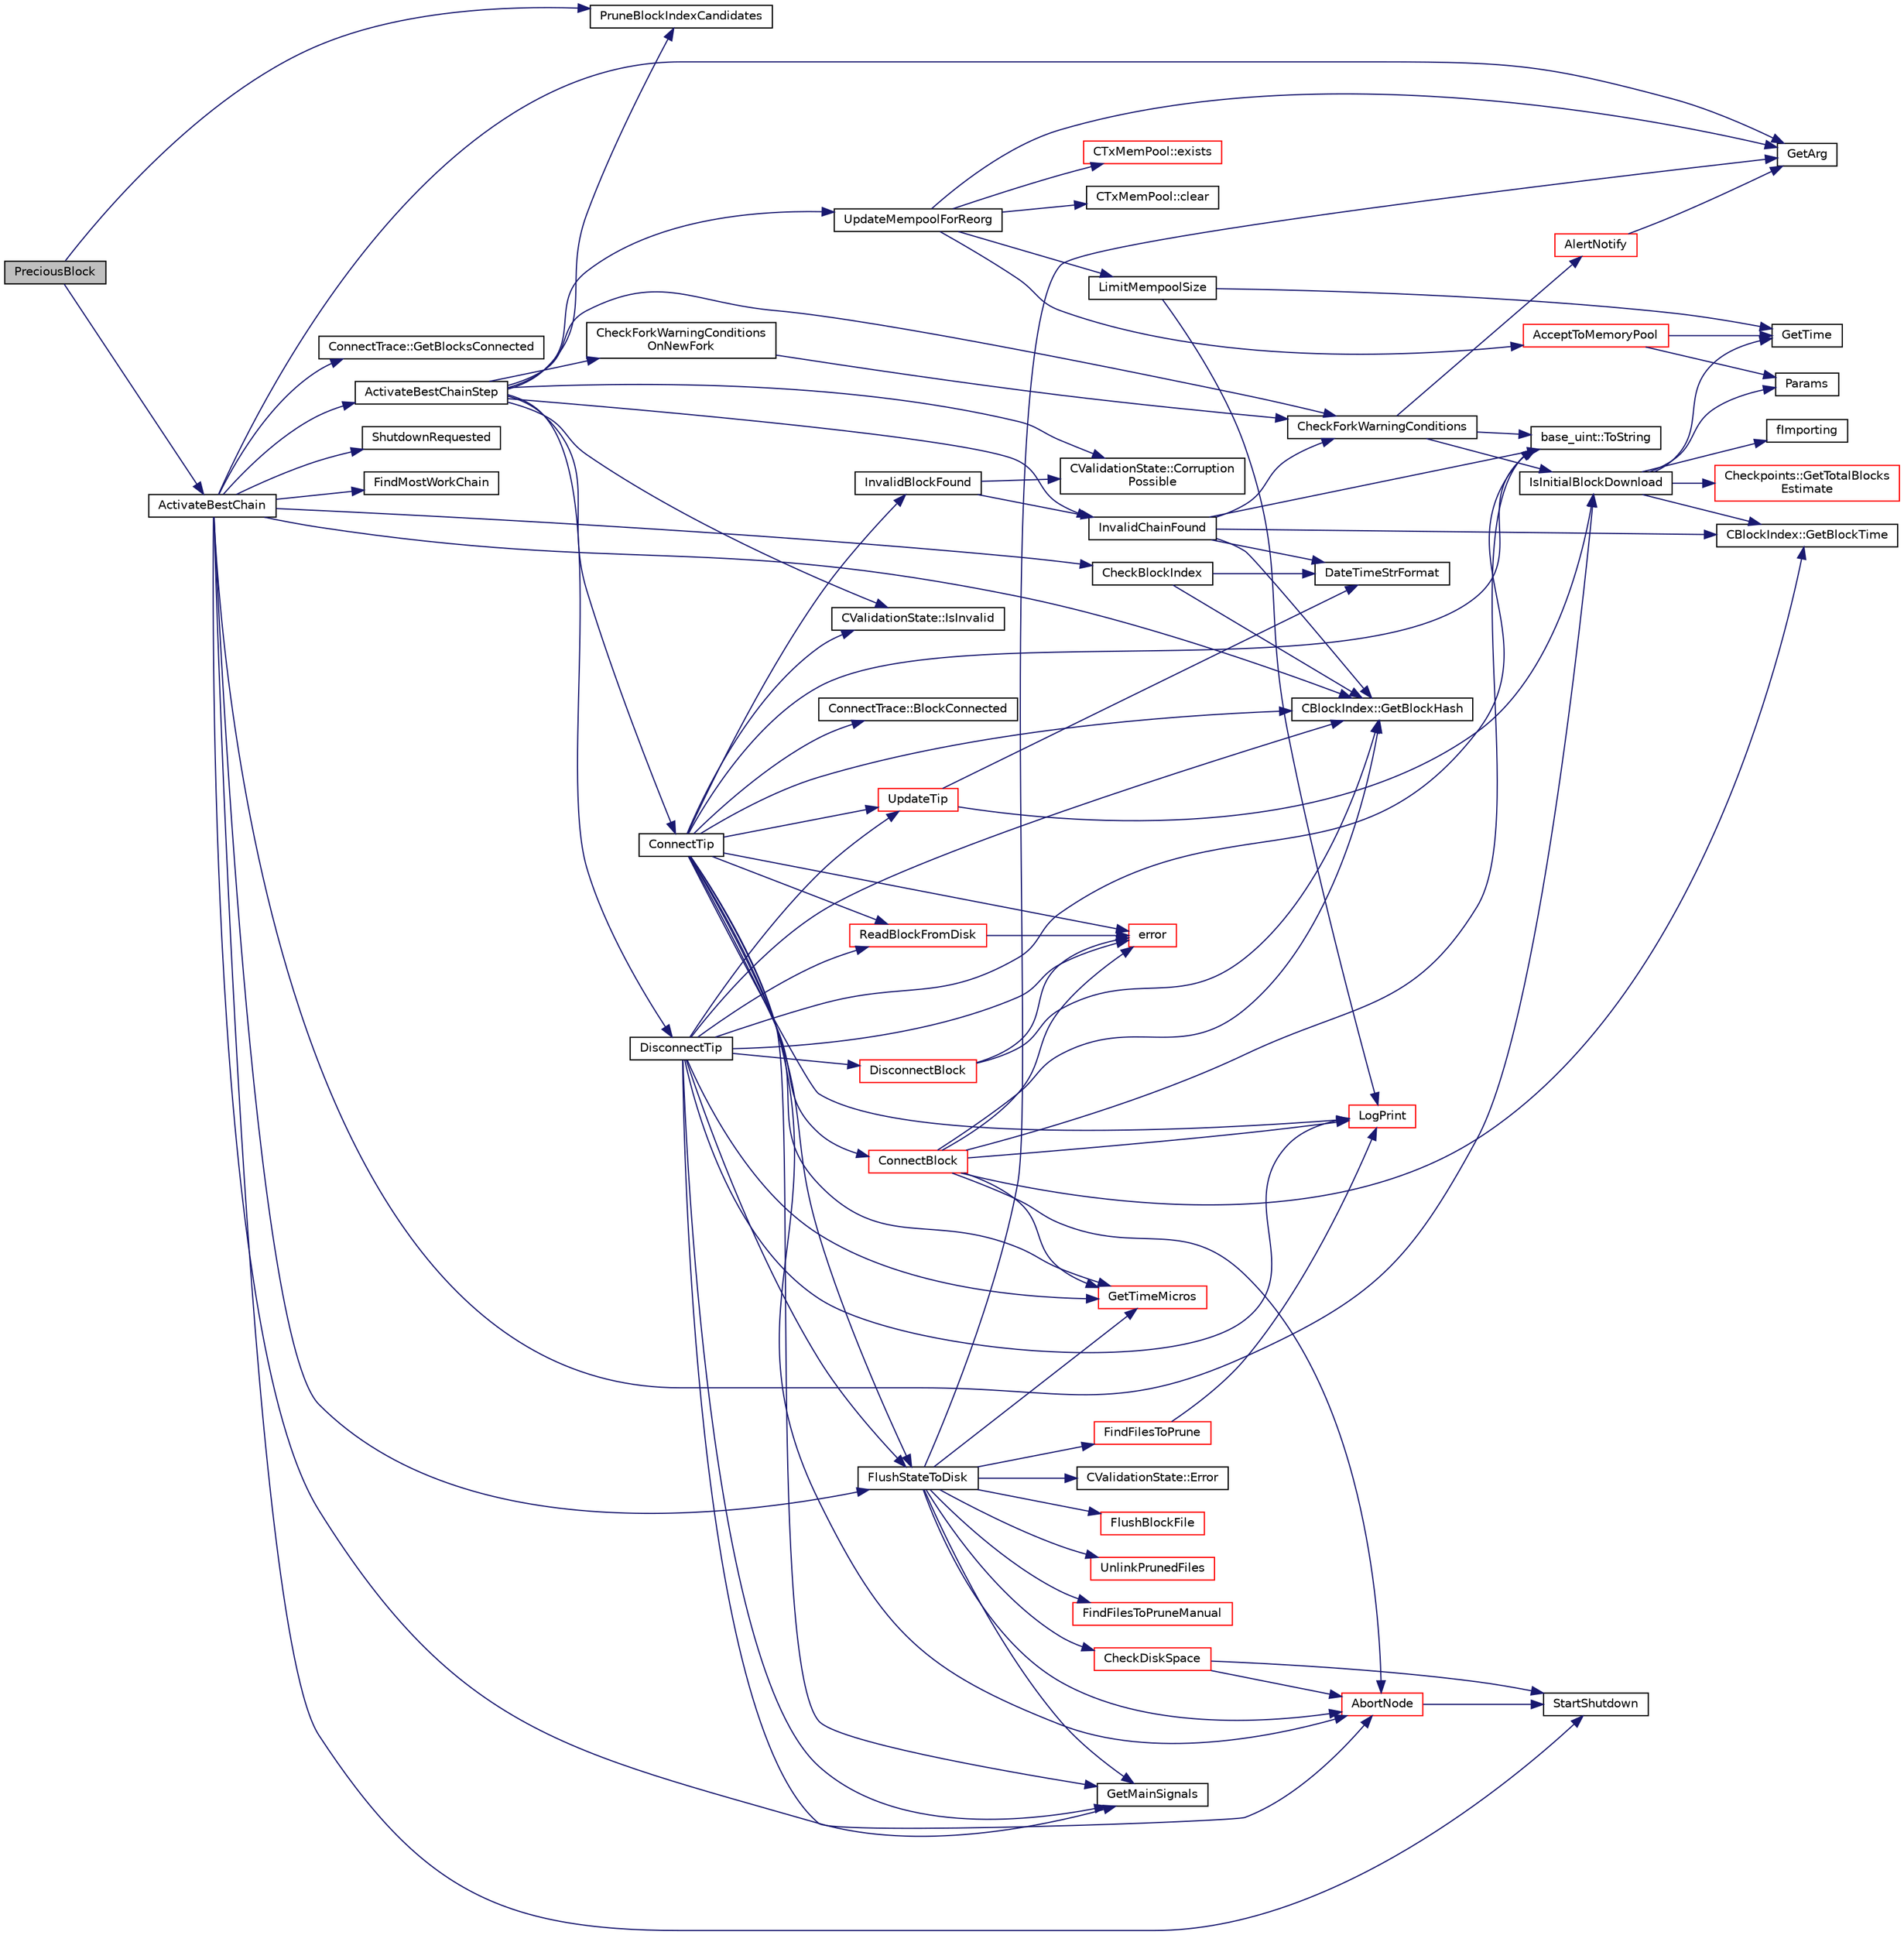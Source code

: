 digraph "PreciousBlock"
{
  edge [fontname="Helvetica",fontsize="10",labelfontname="Helvetica",labelfontsize="10"];
  node [fontname="Helvetica",fontsize="10",shape=record];
  rankdir="LR";
  Node4666 [label="PreciousBlock",height=0.2,width=0.4,color="black", fillcolor="grey75", style="filled", fontcolor="black"];
  Node4666 -> Node4667 [color="midnightblue",fontsize="10",style="solid",fontname="Helvetica"];
  Node4667 [label="PruneBlockIndexCandidates",height=0.2,width=0.4,color="black", fillcolor="white", style="filled",URL="$dd/d7d/validation_8cpp.html#a0d96b40fd4fda216d00ecb9dcab29094",tooltip="Delete all entries in setBlockIndexCandidates that are worse than the current tip. "];
  Node4666 -> Node4668 [color="midnightblue",fontsize="10",style="solid",fontname="Helvetica"];
  Node4668 [label="ActivateBestChain",height=0.2,width=0.4,color="black", fillcolor="white", style="filled",URL="$dd/d7d/validation_8cpp.html#a8cfbc84b7aa211f3368d4d3813be276c",tooltip="Make the best chain active, in multiple steps. "];
  Node4668 -> Node4669 [color="midnightblue",fontsize="10",style="solid",fontname="Helvetica"];
  Node4669 [label="GetArg",height=0.2,width=0.4,color="black", fillcolor="white", style="filled",URL="$df/d2d/util_8cpp.html#a24f685720bf40370e5bd2a192ad50cd8",tooltip="Return string argument or default value. "];
  Node4668 -> Node4670 [color="midnightblue",fontsize="10",style="solid",fontname="Helvetica"];
  Node4670 [label="ShutdownRequested",height=0.2,width=0.4,color="black", fillcolor="white", style="filled",URL="$d0/dc9/init_8cpp.html#a6f201ca9fe6b594f1985c12b4482ea5a"];
  Node4668 -> Node4671 [color="midnightblue",fontsize="10",style="solid",fontname="Helvetica"];
  Node4671 [label="FindMostWorkChain",height=0.2,width=0.4,color="black", fillcolor="white", style="filled",URL="$dd/d7d/validation_8cpp.html#a2df93b375e469ffff381a97a30719072",tooltip="Return the tip of the chain with the most work in it, that isn&#39;t known to be invalid (it&#39;s however fa..."];
  Node4668 -> Node4672 [color="midnightblue",fontsize="10",style="solid",fontname="Helvetica"];
  Node4672 [label="ActivateBestChainStep",height=0.2,width=0.4,color="black", fillcolor="white", style="filled",URL="$dd/d7d/validation_8cpp.html#a4e2b817360d39dc766271f51fc146c96",tooltip="Try to make some progress towards making pindexMostWork the active block. "];
  Node4672 -> Node4673 [color="midnightblue",fontsize="10",style="solid",fontname="Helvetica"];
  Node4673 [label="DisconnectTip",height=0.2,width=0.4,color="black", fillcolor="white", style="filled",URL="$dd/d7d/validation_8cpp.html#af22a75696068786d303019f31f29eb9e",tooltip="Disconnect chainActive&#39;s tip. "];
  Node4673 -> Node4674 [color="midnightblue",fontsize="10",style="solid",fontname="Helvetica"];
  Node4674 [label="ReadBlockFromDisk",height=0.2,width=0.4,color="red", fillcolor="white", style="filled",URL="$dd/d7d/validation_8cpp.html#a578c1df234b05798180f0235d469a5ba",tooltip="Functions for disk access for blocks. "];
  Node4674 -> Node4684 [color="midnightblue",fontsize="10",style="solid",fontname="Helvetica"];
  Node4684 [label="error",height=0.2,width=0.4,color="red", fillcolor="white", style="filled",URL="$d8/d3c/util_8h.html#af8985880cf4ef26df0a5aa2ffcb76662"];
  Node4673 -> Node4694 [color="midnightblue",fontsize="10",style="solid",fontname="Helvetica"];
  Node4694 [label="AbortNode",height=0.2,width=0.4,color="red", fillcolor="white", style="filled",URL="$df/d0a/main_8cpp.html#a183c4f45aed59599d1875a80d0cf58ca",tooltip="Abort with a message. "];
  Node4694 -> Node4696 [color="midnightblue",fontsize="10",style="solid",fontname="Helvetica"];
  Node4696 [label="StartShutdown",height=0.2,width=0.4,color="black", fillcolor="white", style="filled",URL="$d0/dc9/init_8cpp.html#ac7140c7327b1e6a8d46470b1cd0e8e1b"];
  Node4673 -> Node4697 [color="midnightblue",fontsize="10",style="solid",fontname="Helvetica"];
  Node4697 [label="GetTimeMicros",height=0.2,width=0.4,color="red", fillcolor="white", style="filled",URL="$d8/d3c/util_8h.html#a0c5a06b50cd805b1923552114494c029"];
  Node4673 -> Node4699 [color="midnightblue",fontsize="10",style="solid",fontname="Helvetica"];
  Node4699 [label="DisconnectBlock",height=0.2,width=0.4,color="red", fillcolor="white", style="filled",URL="$dd/d7d/validation_8cpp.html#a9ae73cb80e18eba566a76c8f7ceb887c",tooltip="Undo the effects of this block (with given index) on the UTXO set represented by coins. "];
  Node4699 -> Node4700 [color="midnightblue",fontsize="10",style="solid",fontname="Helvetica"];
  Node4700 [label="CBlockIndex::GetBlockHash",height=0.2,width=0.4,color="black", fillcolor="white", style="filled",URL="$d3/dbd/class_c_block_index.html#a98490a2788c65cdd6ae9002b004dd74c"];
  Node4699 -> Node4684 [color="midnightblue",fontsize="10",style="solid",fontname="Helvetica"];
  Node4673 -> Node4684 [color="midnightblue",fontsize="10",style="solid",fontname="Helvetica"];
  Node4673 -> Node4700 [color="midnightblue",fontsize="10",style="solid",fontname="Helvetica"];
  Node4673 -> Node4705 [color="midnightblue",fontsize="10",style="solid",fontname="Helvetica"];
  Node4705 [label="base_uint::ToString",height=0.2,width=0.4,color="black", fillcolor="white", style="filled",URL="$da/df7/classbase__uint.html#acccba4d9d51a0c36261718ca0cbb293b"];
  Node4673 -> Node4706 [color="midnightblue",fontsize="10",style="solid",fontname="Helvetica"];
  Node4706 [label="LogPrint",height=0.2,width=0.4,color="red", fillcolor="white", style="filled",URL="$d8/d3c/util_8h.html#aab1f837a2366f424bdc996fdf6352171"];
  Node4673 -> Node4708 [color="midnightblue",fontsize="10",style="solid",fontname="Helvetica"];
  Node4708 [label="FlushStateToDisk",height=0.2,width=0.4,color="black", fillcolor="white", style="filled",URL="$dd/d7d/validation_8cpp.html#a788f3aaee688481378aa35a0e776718a",tooltip="Update the on-disk chain state. "];
  Node4708 -> Node4709 [color="midnightblue",fontsize="10",style="solid",fontname="Helvetica"];
  Node4709 [label="FindFilesToPruneManual",height=0.2,width=0.4,color="red", fillcolor="white", style="filled",URL="$dd/d7d/validation_8cpp.html#a7b3cf36109d96522d4aabe9449e42a3a"];
  Node4708 -> Node4711 [color="midnightblue",fontsize="10",style="solid",fontname="Helvetica"];
  Node4711 [label="FindFilesToPrune",height=0.2,width=0.4,color="red", fillcolor="white", style="filled",URL="$dd/d7d/validation_8cpp.html#a1cdff462f05b3641a87b34498673bdee",tooltip="Prune block and undo files (blk???.dat and undo???.dat) so that the disk space used is less than a us..."];
  Node4711 -> Node4706 [color="midnightblue",fontsize="10",style="solid",fontname="Helvetica"];
  Node4708 -> Node4697 [color="midnightblue",fontsize="10",style="solid",fontname="Helvetica"];
  Node4708 -> Node4669 [color="midnightblue",fontsize="10",style="solid",fontname="Helvetica"];
  Node4708 -> Node4713 [color="midnightblue",fontsize="10",style="solid",fontname="Helvetica"];
  Node4713 [label="CheckDiskSpace",height=0.2,width=0.4,color="red", fillcolor="white", style="filled",URL="$dd/d7d/validation_8cpp.html#a7d4a97e049394047743b48c0cd0f0791",tooltip="Check whether enough disk space is available for an incoming block. "];
  Node4713 -> Node4696 [color="midnightblue",fontsize="10",style="solid",fontname="Helvetica"];
  Node4713 -> Node4694 [color="midnightblue",fontsize="10",style="solid",fontname="Helvetica"];
  Node4708 -> Node4714 [color="midnightblue",fontsize="10",style="solid",fontname="Helvetica"];
  Node4714 [label="CValidationState::Error",height=0.2,width=0.4,color="black", fillcolor="white", style="filled",URL="$d5/df6/class_c_validation_state.html#abf67ad56f62df5679d47c289684c554c"];
  Node4708 -> Node4715 [color="midnightblue",fontsize="10",style="solid",fontname="Helvetica"];
  Node4715 [label="FlushBlockFile",height=0.2,width=0.4,color="red", fillcolor="white", style="filled",URL="$dd/d7d/validation_8cpp.html#a60aaca97e87f41ccf0f794d1ff252bff"];
  Node4708 -> Node4694 [color="midnightblue",fontsize="10",style="solid",fontname="Helvetica"];
  Node4708 -> Node4720 [color="midnightblue",fontsize="10",style="solid",fontname="Helvetica"];
  Node4720 [label="UnlinkPrunedFiles",height=0.2,width=0.4,color="red", fillcolor="white", style="filled",URL="$dd/d7d/validation_8cpp.html#aeec5391c3d81044fb887645b81803b4b",tooltip="Actually unlink the specified files. "];
  Node4708 -> Node4721 [color="midnightblue",fontsize="10",style="solid",fontname="Helvetica"];
  Node4721 [label="GetMainSignals",height=0.2,width=0.4,color="black", fillcolor="white", style="filled",URL="$d1/dd6/validationinterface_8cpp.html#a0aaad62c8654cb1868295e0682b05866"];
  Node4673 -> Node4722 [color="midnightblue",fontsize="10",style="solid",fontname="Helvetica"];
  Node4722 [label="UpdateTip",height=0.2,width=0.4,color="red", fillcolor="white", style="filled",URL="$dd/d7d/validation_8cpp.html#a58ea59a717507dc67e9e2502d3a5a2b9",tooltip="Update chainActive and related internal data structures. "];
  Node4722 -> Node4724 [color="midnightblue",fontsize="10",style="solid",fontname="Helvetica"];
  Node4724 [label="IsInitialBlockDownload",height=0.2,width=0.4,color="black", fillcolor="white", style="filled",URL="$dd/d7d/validation_8cpp.html#a5edcd96316574fd4a7f3ae0922a5cfd6",tooltip="Check whether we are doing an initial block download (synchronizing from disk or network) ..."];
  Node4724 -> Node4725 [color="midnightblue",fontsize="10",style="solid",fontname="Helvetica"];
  Node4725 [label="Checkpoints::GetTotalBlocks\lEstimate",height=0.2,width=0.4,color="red", fillcolor="white", style="filled",URL="$d5/d46/namespace_checkpoints.html#ac4dc0a0ba00009be52fee3eef694c2c0"];
  Node4724 -> Node4688 [color="midnightblue",fontsize="10",style="solid",fontname="Helvetica"];
  Node4688 [label="GetTime",height=0.2,width=0.4,color="black", fillcolor="white", style="filled",URL="$df/d2d/util_8cpp.html#a46fac5fba8ba905b5f9acb364f5d8c6f"];
  Node4724 -> Node4728 [color="midnightblue",fontsize="10",style="solid",fontname="Helvetica"];
  Node4728 [label="CBlockIndex::GetBlockTime",height=0.2,width=0.4,color="black", fillcolor="white", style="filled",URL="$d3/dbd/class_c_block_index.html#a9fe0d4463c07c466f66252e8eec25f5c"];
  Node4724 -> Node4679 [color="midnightblue",fontsize="10",style="solid",fontname="Helvetica"];
  Node4679 [label="Params",height=0.2,width=0.4,color="black", fillcolor="white", style="filled",URL="$df/dbf/chainparams_8cpp.html#ace5c5b706d71a324a417dd2db394fd4a",tooltip="Return the currently selected parameters. "];
  Node4724 -> Node4729 [color="midnightblue",fontsize="10",style="solid",fontname="Helvetica"];
  Node4729 [label="fImporting",height=0.2,width=0.4,color="black", fillcolor="white", style="filled",URL="$dd/d7d/validation_8cpp.html#a30436c6f8e34f6f70217dafd009f1815"];
  Node4722 -> Node4687 [color="midnightblue",fontsize="10",style="solid",fontname="Helvetica"];
  Node4687 [label="DateTimeStrFormat",height=0.2,width=0.4,color="black", fillcolor="white", style="filled",URL="$df/d2d/util_8cpp.html#a749bc6776c8ec72d7c5e4dea56aee415"];
  Node4673 -> Node4721 [color="midnightblue",fontsize="10",style="solid",fontname="Helvetica"];
  Node4672 -> Node4737 [color="midnightblue",fontsize="10",style="solid",fontname="Helvetica"];
  Node4737 [label="UpdateMempoolForReorg",height=0.2,width=0.4,color="black", fillcolor="white", style="filled",URL="$dd/d7d/validation_8cpp.html#aaa1204b724d7b62f09ef22df4c6a592d"];
  Node4737 -> Node4738 [color="midnightblue",fontsize="10",style="solid",fontname="Helvetica"];
  Node4738 [label="AcceptToMemoryPool",height=0.2,width=0.4,color="red", fillcolor="white", style="filled",URL="$dd/d7d/validation_8cpp.html#a7ec76993508bbfdca2d2cb4e9840bf0d",tooltip="(try to) add transaction to memory pool plTxnReplaced will be appended to with all transactions repla..."];
  Node4738 -> Node4679 [color="midnightblue",fontsize="10",style="solid",fontname="Helvetica"];
  Node4738 -> Node4688 [color="midnightblue",fontsize="10",style="solid",fontname="Helvetica"];
  Node4737 -> Node4766 [color="midnightblue",fontsize="10",style="solid",fontname="Helvetica"];
  Node4766 [label="CTxMemPool::exists",height=0.2,width=0.4,color="red", fillcolor="white", style="filled",URL="$db/d98/class_c_tx_mem_pool.html#a8b7a13b5289ab839d4460f41a7da9789"];
  Node4737 -> Node4891 [color="midnightblue",fontsize="10",style="solid",fontname="Helvetica"];
  Node4891 [label="CTxMemPool::clear",height=0.2,width=0.4,color="black", fillcolor="white", style="filled",URL="$db/d98/class_c_tx_mem_pool.html#a6dba6bce4139392751321438a29b6b09"];
  Node4737 -> Node4890 [color="midnightblue",fontsize="10",style="solid",fontname="Helvetica"];
  Node4890 [label="LimitMempoolSize",height=0.2,width=0.4,color="black", fillcolor="white", style="filled",URL="$dd/d7d/validation_8cpp.html#a7e7f42c8ba171f4661a9cfa9f4b37fba"];
  Node4890 -> Node4688 [color="midnightblue",fontsize="10",style="solid",fontname="Helvetica"];
  Node4890 -> Node4706 [color="midnightblue",fontsize="10",style="solid",fontname="Helvetica"];
  Node4737 -> Node4669 [color="midnightblue",fontsize="10",style="solid",fontname="Helvetica"];
  Node4672 -> Node4892 [color="midnightblue",fontsize="10",style="solid",fontname="Helvetica"];
  Node4892 [label="ConnectTip",height=0.2,width=0.4,color="black", fillcolor="white", style="filled",URL="$dd/d7d/validation_8cpp.html#a6aed3630ddc1f0822daf257250d4799a",tooltip="Connect a new block to chainActive. "];
  Node4892 -> Node4697 [color="midnightblue",fontsize="10",style="solid",fontname="Helvetica"];
  Node4892 -> Node4674 [color="midnightblue",fontsize="10",style="solid",fontname="Helvetica"];
  Node4892 -> Node4694 [color="midnightblue",fontsize="10",style="solid",fontname="Helvetica"];
  Node4892 -> Node4706 [color="midnightblue",fontsize="10",style="solid",fontname="Helvetica"];
  Node4892 -> Node4872 [color="midnightblue",fontsize="10",style="solid",fontname="Helvetica"];
  Node4872 [label="ConnectBlock",height=0.2,width=0.4,color="red", fillcolor="white", style="filled",URL="$dd/d7d/validation_8cpp.html#afafbb35ee38b98e832fcb8b159942055",tooltip="Apply the effects of this block (with given index) on the UTXO set represented by coins..."];
  Node4872 -> Node4697 [color="midnightblue",fontsize="10",style="solid",fontname="Helvetica"];
  Node4872 -> Node4684 [color="midnightblue",fontsize="10",style="solid",fontname="Helvetica"];
  Node4872 -> Node4700 [color="midnightblue",fontsize="10",style="solid",fontname="Helvetica"];
  Node4872 -> Node4706 [color="midnightblue",fontsize="10",style="solid",fontname="Helvetica"];
  Node4872 -> Node4728 [color="midnightblue",fontsize="10",style="solid",fontname="Helvetica"];
  Node4872 -> Node4705 [color="midnightblue",fontsize="10",style="solid",fontname="Helvetica"];
  Node4872 -> Node4694 [color="midnightblue",fontsize="10",style="solid",fontname="Helvetica"];
  Node4892 -> Node4721 [color="midnightblue",fontsize="10",style="solid",fontname="Helvetica"];
  Node4892 -> Node4893 [color="midnightblue",fontsize="10",style="solid",fontname="Helvetica"];
  Node4893 [label="CValidationState::IsInvalid",height=0.2,width=0.4,color="black", fillcolor="white", style="filled",URL="$d5/df6/class_c_validation_state.html#ace1d536f4003d3a6689fccd0f496c977"];
  Node4892 -> Node4894 [color="midnightblue",fontsize="10",style="solid",fontname="Helvetica"];
  Node4894 [label="InvalidBlockFound",height=0.2,width=0.4,color="black", fillcolor="white", style="filled",URL="$dd/d7d/validation_8cpp.html#a14223fec767a6dcd89d03fc8aec056f4"];
  Node4894 -> Node4895 [color="midnightblue",fontsize="10",style="solid",fontname="Helvetica"];
  Node4895 [label="CValidationState::Corruption\lPossible",height=0.2,width=0.4,color="black", fillcolor="white", style="filled",URL="$d5/df6/class_c_validation_state.html#add2b2dc505a8527fda32295b65bb636b"];
  Node4894 -> Node4896 [color="midnightblue",fontsize="10",style="solid",fontname="Helvetica"];
  Node4896 [label="InvalidChainFound",height=0.2,width=0.4,color="black", fillcolor="white", style="filled",URL="$dd/d7d/validation_8cpp.html#a13e27b2736226dd1e1cb3918eeb58153"];
  Node4896 -> Node4700 [color="midnightblue",fontsize="10",style="solid",fontname="Helvetica"];
  Node4896 -> Node4705 [color="midnightblue",fontsize="10",style="solid",fontname="Helvetica"];
  Node4896 -> Node4687 [color="midnightblue",fontsize="10",style="solid",fontname="Helvetica"];
  Node4896 -> Node4728 [color="midnightblue",fontsize="10",style="solid",fontname="Helvetica"];
  Node4896 -> Node4897 [color="midnightblue",fontsize="10",style="solid",fontname="Helvetica"];
  Node4897 [label="CheckForkWarningConditions",height=0.2,width=0.4,color="black", fillcolor="white", style="filled",URL="$dd/d7d/validation_8cpp.html#acb209b9d0e17f884e1fe6c8ee14ebc79"];
  Node4897 -> Node4724 [color="midnightblue",fontsize="10",style="solid",fontname="Helvetica"];
  Node4897 -> Node4705 [color="midnightblue",fontsize="10",style="solid",fontname="Helvetica"];
  Node4897 -> Node4731 [color="midnightblue",fontsize="10",style="solid",fontname="Helvetica"];
  Node4731 [label="AlertNotify",height=0.2,width=0.4,color="red", fillcolor="white", style="filled",URL="$dd/d7d/validation_8cpp.html#a2d6ce6d55bb4a2aceef2131aef536548"];
  Node4731 -> Node4669 [color="midnightblue",fontsize="10",style="solid",fontname="Helvetica"];
  Node4892 -> Node4684 [color="midnightblue",fontsize="10",style="solid",fontname="Helvetica"];
  Node4892 -> Node4700 [color="midnightblue",fontsize="10",style="solid",fontname="Helvetica"];
  Node4892 -> Node4705 [color="midnightblue",fontsize="10",style="solid",fontname="Helvetica"];
  Node4892 -> Node4708 [color="midnightblue",fontsize="10",style="solid",fontname="Helvetica"];
  Node4892 -> Node4722 [color="midnightblue",fontsize="10",style="solid",fontname="Helvetica"];
  Node4892 -> Node4898 [color="midnightblue",fontsize="10",style="solid",fontname="Helvetica"];
  Node4898 [label="ConnectTrace::BlockConnected",height=0.2,width=0.4,color="black", fillcolor="white", style="filled",URL="$db/d05/class_connect_trace.html#aff5e6f4d7968149163fab63d25e04e5b"];
  Node4672 -> Node4893 [color="midnightblue",fontsize="10",style="solid",fontname="Helvetica"];
  Node4672 -> Node4895 [color="midnightblue",fontsize="10",style="solid",fontname="Helvetica"];
  Node4672 -> Node4896 [color="midnightblue",fontsize="10",style="solid",fontname="Helvetica"];
  Node4672 -> Node4667 [color="midnightblue",fontsize="10",style="solid",fontname="Helvetica"];
  Node4672 -> Node4899 [color="midnightblue",fontsize="10",style="solid",fontname="Helvetica"];
  Node4899 [label="CheckForkWarningConditions\lOnNewFork",height=0.2,width=0.4,color="black", fillcolor="white", style="filled",URL="$dd/d7d/validation_8cpp.html#ae93c8ad45e2ef9438abff483ce5beb23"];
  Node4899 -> Node4897 [color="midnightblue",fontsize="10",style="solid",fontname="Helvetica"];
  Node4672 -> Node4897 [color="midnightblue",fontsize="10",style="solid",fontname="Helvetica"];
  Node4668 -> Node4700 [color="midnightblue",fontsize="10",style="solid",fontname="Helvetica"];
  Node4668 -> Node4724 [color="midnightblue",fontsize="10",style="solid",fontname="Helvetica"];
  Node4668 -> Node4900 [color="midnightblue",fontsize="10",style="solid",fontname="Helvetica"];
  Node4900 [label="ConnectTrace::GetBlocksConnected",height=0.2,width=0.4,color="black", fillcolor="white", style="filled",URL="$db/d05/class_connect_trace.html#afe437ec2f5bfc1c98af1ec52b3849aec"];
  Node4668 -> Node4721 [color="midnightblue",fontsize="10",style="solid",fontname="Helvetica"];
  Node4668 -> Node4696 [color="midnightblue",fontsize="10",style="solid",fontname="Helvetica"];
  Node4668 -> Node4883 [color="midnightblue",fontsize="10",style="solid",fontname="Helvetica"];
  Node4883 [label="CheckBlockIndex",height=0.2,width=0.4,color="black", fillcolor="white", style="filled",URL="$dd/d7d/validation_8cpp.html#a2f4243729dc8ec324a1088f256bdc506"];
  Node4883 -> Node4700 [color="midnightblue",fontsize="10",style="solid",fontname="Helvetica"];
  Node4883 -> Node4687 [color="midnightblue",fontsize="10",style="solid",fontname="Helvetica"];
  Node4668 -> Node4708 [color="midnightblue",fontsize="10",style="solid",fontname="Helvetica"];
}
